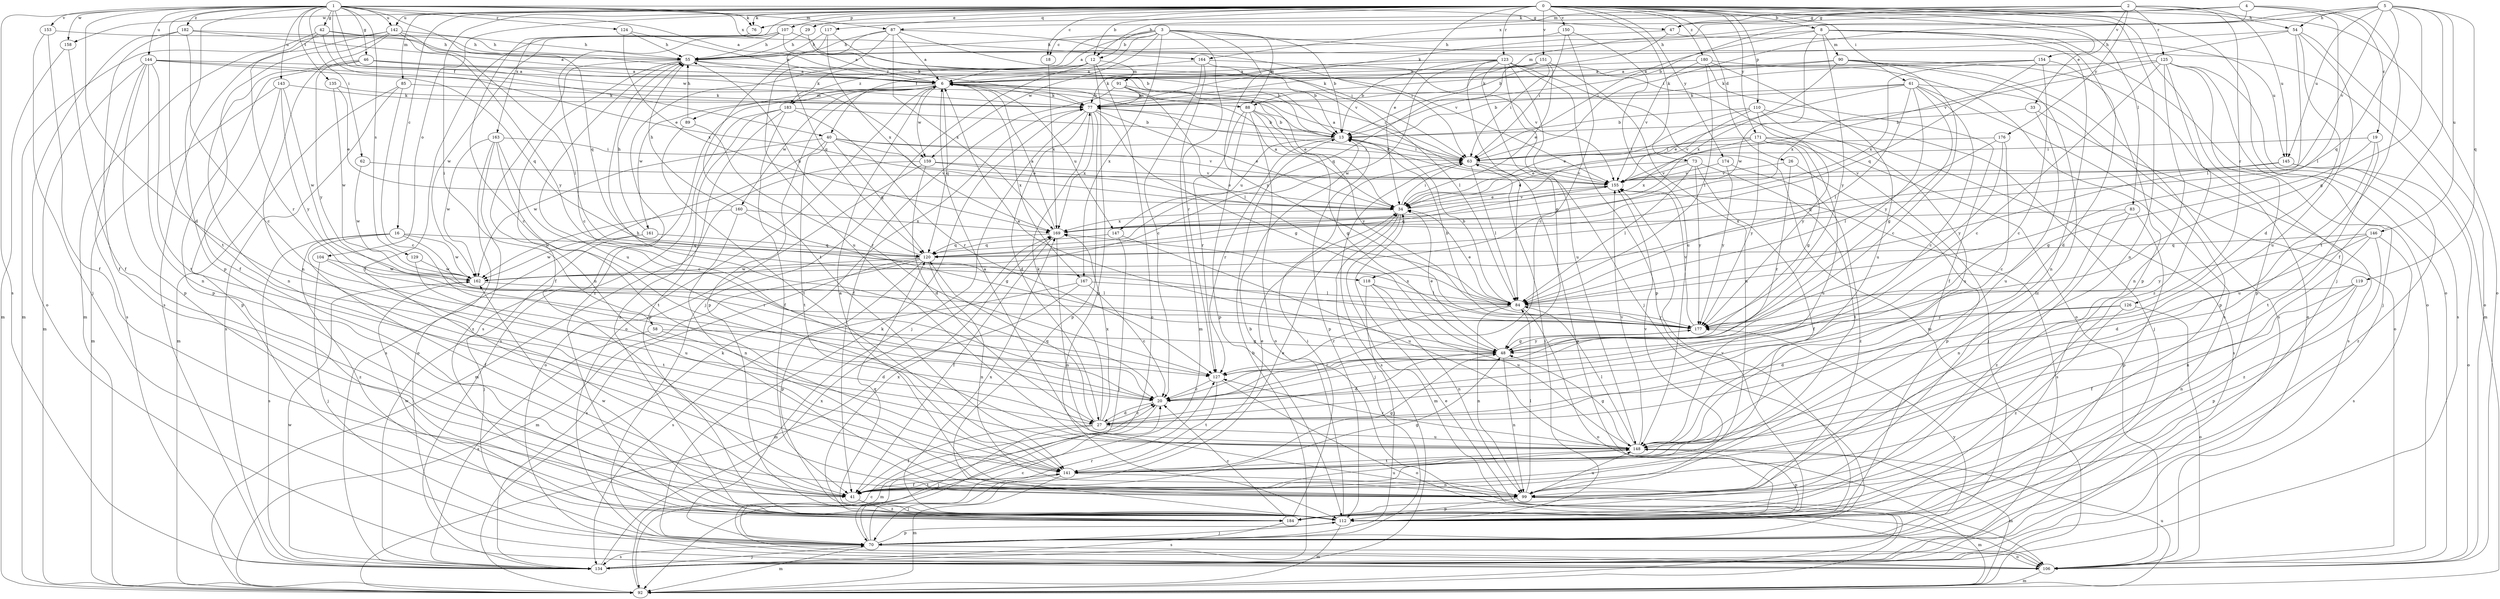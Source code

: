 strict digraph  {
0;
1;
2;
3;
4;
5;
6;
8;
12;
13;
16;
18;
19;
20;
26;
27;
29;
33;
34;
40;
41;
42;
46;
47;
48;
54;
55;
58;
61;
62;
63;
70;
73;
76;
77;
83;
84;
85;
87;
88;
89;
90;
91;
92;
99;
104;
106;
107;
110;
112;
117;
118;
119;
120;
123;
124;
125;
126;
127;
129;
134;
135;
141;
142;
143;
144;
145;
146;
147;
148;
150;
151;
153;
154;
155;
158;
159;
160;
161;
162;
163;
164;
167;
169;
171;
174;
176;
177;
180;
182;
183;
184;
0 -> 8  [label=b];
0 -> 12  [label=b];
0 -> 16  [label=c];
0 -> 18  [label=c];
0 -> 26  [label=d];
0 -> 29  [label=e];
0 -> 33  [label=e];
0 -> 34  [label=e];
0 -> 54  [label=h];
0 -> 58  [label=i];
0 -> 61  [label=i];
0 -> 70  [label=j];
0 -> 73  [label=k];
0 -> 76  [label=k];
0 -> 83  [label=l];
0 -> 85  [label=m];
0 -> 99  [label=n];
0 -> 104  [label=o];
0 -> 106  [label=o];
0 -> 107  [label=p];
0 -> 110  [label=p];
0 -> 117  [label=q];
0 -> 123  [label=r];
0 -> 142  [label=u];
0 -> 150  [label=v];
0 -> 151  [label=v];
0 -> 158  [label=w];
0 -> 163  [label=x];
0 -> 171  [label=y];
0 -> 174  [label=y];
0 -> 180  [label=z];
1 -> 6  [label=a];
1 -> 27  [label=d];
1 -> 40  [label=f];
1 -> 42  [label=g];
1 -> 46  [label=g];
1 -> 47  [label=g];
1 -> 62  [label=i];
1 -> 76  [label=k];
1 -> 87  [label=m];
1 -> 112  [label=p];
1 -> 118  [label=q];
1 -> 124  [label=r];
1 -> 129  [label=s];
1 -> 134  [label=s];
1 -> 135  [label=t];
1 -> 141  [label=t];
1 -> 142  [label=u];
1 -> 143  [label=u];
1 -> 144  [label=u];
1 -> 153  [label=v];
1 -> 158  [label=w];
1 -> 159  [label=w];
1 -> 164  [label=x];
1 -> 182  [label=z];
2 -> 12  [label=b];
2 -> 47  [label=g];
2 -> 87  [label=m];
2 -> 106  [label=o];
2 -> 125  [label=r];
2 -> 126  [label=r];
2 -> 145  [label=u];
2 -> 154  [label=v];
2 -> 164  [label=x];
2 -> 176  [label=y];
3 -> 6  [label=a];
3 -> 12  [label=b];
3 -> 13  [label=b];
3 -> 18  [label=c];
3 -> 40  [label=f];
3 -> 88  [label=m];
3 -> 127  [label=r];
3 -> 145  [label=u];
3 -> 159  [label=w];
3 -> 167  [label=x];
3 -> 177  [label=y];
3 -> 183  [label=z];
4 -> 13  [label=b];
4 -> 19  [label=c];
4 -> 47  [label=g];
4 -> 76  [label=k];
4 -> 77  [label=k];
4 -> 84  [label=l];
4 -> 141  [label=t];
5 -> 41  [label=f];
5 -> 48  [label=g];
5 -> 54  [label=h];
5 -> 63  [label=i];
5 -> 88  [label=m];
5 -> 118  [label=q];
5 -> 119  [label=q];
5 -> 145  [label=u];
5 -> 146  [label=u];
5 -> 155  [label=v];
6 -> 77  [label=k];
6 -> 88  [label=m];
6 -> 89  [label=m];
6 -> 106  [label=o];
6 -> 112  [label=p];
6 -> 120  [label=q];
6 -> 134  [label=s];
6 -> 147  [label=u];
6 -> 159  [label=w];
6 -> 160  [label=w];
6 -> 161  [label=w];
6 -> 167  [label=x];
8 -> 55  [label=h];
8 -> 63  [label=i];
8 -> 90  [label=m];
8 -> 99  [label=n];
8 -> 106  [label=o];
8 -> 112  [label=p];
8 -> 162  [label=w];
8 -> 177  [label=y];
12 -> 70  [label=j];
12 -> 91  [label=m];
12 -> 106  [label=o];
12 -> 112  [label=p];
12 -> 183  [label=z];
12 -> 184  [label=z];
13 -> 63  [label=i];
13 -> 112  [label=p];
13 -> 127  [label=r];
13 -> 147  [label=u];
16 -> 41  [label=f];
16 -> 120  [label=q];
16 -> 127  [label=r];
16 -> 134  [label=s];
16 -> 162  [label=w];
16 -> 184  [label=z];
18 -> 169  [label=x];
19 -> 48  [label=g];
19 -> 63  [label=i];
19 -> 141  [label=t];
19 -> 148  [label=u];
20 -> 27  [label=d];
20 -> 55  [label=h];
20 -> 92  [label=m];
26 -> 112  [label=p];
26 -> 127  [label=r];
26 -> 155  [label=v];
27 -> 20  [label=c];
27 -> 41  [label=f];
27 -> 70  [label=j];
27 -> 77  [label=k];
27 -> 120  [label=q];
27 -> 148  [label=u];
27 -> 169  [label=x];
29 -> 55  [label=h];
29 -> 77  [label=k];
33 -> 13  [label=b];
33 -> 134  [label=s];
33 -> 148  [label=u];
34 -> 6  [label=a];
34 -> 63  [label=i];
34 -> 70  [label=j];
34 -> 92  [label=m];
34 -> 155  [label=v];
34 -> 169  [label=x];
40 -> 34  [label=e];
40 -> 63  [label=i];
40 -> 120  [label=q];
40 -> 134  [label=s];
40 -> 141  [label=t];
40 -> 155  [label=v];
40 -> 162  [label=w];
41 -> 34  [label=e];
41 -> 48  [label=g];
41 -> 141  [label=t];
41 -> 148  [label=u];
41 -> 184  [label=z];
42 -> 13  [label=b];
42 -> 34  [label=e];
42 -> 55  [label=h];
42 -> 92  [label=m];
42 -> 127  [label=r];
46 -> 6  [label=a];
46 -> 13  [label=b];
46 -> 77  [label=k];
46 -> 99  [label=n];
46 -> 112  [label=p];
46 -> 177  [label=y];
47 -> 13  [label=b];
47 -> 55  [label=h];
47 -> 92  [label=m];
48 -> 6  [label=a];
48 -> 27  [label=d];
48 -> 34  [label=e];
48 -> 99  [label=n];
48 -> 127  [label=r];
48 -> 177  [label=y];
54 -> 27  [label=d];
54 -> 55  [label=h];
54 -> 84  [label=l];
54 -> 106  [label=o];
54 -> 148  [label=u];
54 -> 155  [label=v];
55 -> 6  [label=a];
55 -> 13  [label=b];
55 -> 41  [label=f];
55 -> 99  [label=n];
55 -> 148  [label=u];
58 -> 27  [label=d];
58 -> 48  [label=g];
58 -> 134  [label=s];
61 -> 13  [label=b];
61 -> 20  [label=c];
61 -> 34  [label=e];
61 -> 48  [label=g];
61 -> 77  [label=k];
61 -> 84  [label=l];
61 -> 106  [label=o];
61 -> 112  [label=p];
61 -> 177  [label=y];
62 -> 155  [label=v];
62 -> 162  [label=w];
63 -> 6  [label=a];
63 -> 84  [label=l];
63 -> 112  [label=p];
63 -> 134  [label=s];
63 -> 155  [label=v];
70 -> 20  [label=c];
70 -> 77  [label=k];
70 -> 92  [label=m];
70 -> 106  [label=o];
70 -> 112  [label=p];
70 -> 127  [label=r];
70 -> 134  [label=s];
70 -> 177  [label=y];
73 -> 34  [label=e];
73 -> 41  [label=f];
73 -> 84  [label=l];
73 -> 141  [label=t];
73 -> 155  [label=v];
73 -> 177  [label=y];
76 -> 20  [label=c];
77 -> 13  [label=b];
77 -> 27  [label=d];
77 -> 34  [label=e];
77 -> 48  [label=g];
77 -> 70  [label=j];
77 -> 112  [label=p];
77 -> 169  [label=x];
83 -> 99  [label=n];
83 -> 112  [label=p];
83 -> 169  [label=x];
83 -> 184  [label=z];
84 -> 13  [label=b];
84 -> 34  [label=e];
84 -> 99  [label=n];
84 -> 106  [label=o];
84 -> 127  [label=r];
84 -> 177  [label=y];
85 -> 20  [label=c];
85 -> 77  [label=k];
85 -> 92  [label=m];
85 -> 134  [label=s];
87 -> 6  [label=a];
87 -> 55  [label=h];
87 -> 63  [label=i];
87 -> 141  [label=t];
87 -> 148  [label=u];
87 -> 155  [label=v];
87 -> 169  [label=x];
88 -> 13  [label=b];
88 -> 48  [label=g];
88 -> 106  [label=o];
88 -> 112  [label=p];
88 -> 127  [label=r];
88 -> 177  [label=y];
89 -> 55  [label=h];
89 -> 127  [label=r];
89 -> 141  [label=t];
90 -> 6  [label=a];
90 -> 20  [label=c];
90 -> 77  [label=k];
90 -> 106  [label=o];
90 -> 134  [label=s];
90 -> 169  [label=x];
90 -> 184  [label=z];
91 -> 34  [label=e];
91 -> 41  [label=f];
91 -> 63  [label=i];
91 -> 77  [label=k];
91 -> 84  [label=l];
92 -> 20  [label=c];
92 -> 34  [label=e];
92 -> 77  [label=k];
92 -> 148  [label=u];
99 -> 6  [label=a];
99 -> 84  [label=l];
99 -> 92  [label=m];
99 -> 112  [label=p];
99 -> 148  [label=u];
104 -> 70  [label=j];
104 -> 141  [label=t];
104 -> 162  [label=w];
106 -> 92  [label=m];
107 -> 6  [label=a];
107 -> 20  [label=c];
107 -> 41  [label=f];
107 -> 55  [label=h];
107 -> 63  [label=i];
107 -> 162  [label=w];
110 -> 13  [label=b];
110 -> 34  [label=e];
110 -> 70  [label=j];
110 -> 148  [label=u];
110 -> 155  [label=v];
110 -> 177  [label=y];
112 -> 13  [label=b];
112 -> 63  [label=i];
112 -> 70  [label=j];
112 -> 92  [label=m];
112 -> 120  [label=q];
112 -> 155  [label=v];
112 -> 162  [label=w];
112 -> 169  [label=x];
117 -> 55  [label=h];
117 -> 120  [label=q];
117 -> 155  [label=v];
117 -> 169  [label=x];
118 -> 70  [label=j];
118 -> 84  [label=l];
118 -> 99  [label=n];
118 -> 148  [label=u];
119 -> 41  [label=f];
119 -> 84  [label=l];
119 -> 99  [label=n];
119 -> 112  [label=p];
120 -> 55  [label=h];
120 -> 92  [label=m];
120 -> 99  [label=n];
120 -> 112  [label=p];
120 -> 134  [label=s];
120 -> 162  [label=w];
123 -> 6  [label=a];
123 -> 13  [label=b];
123 -> 48  [label=g];
123 -> 70  [label=j];
123 -> 77  [label=k];
123 -> 84  [label=l];
123 -> 92  [label=m];
123 -> 106  [label=o];
123 -> 112  [label=p];
123 -> 148  [label=u];
123 -> 162  [label=w];
124 -> 6  [label=a];
124 -> 55  [label=h];
124 -> 169  [label=x];
125 -> 6  [label=a];
125 -> 20  [label=c];
125 -> 70  [label=j];
125 -> 99  [label=n];
125 -> 112  [label=p];
125 -> 134  [label=s];
125 -> 169  [label=x];
125 -> 184  [label=z];
126 -> 27  [label=d];
126 -> 106  [label=o];
126 -> 177  [label=y];
126 -> 184  [label=z];
127 -> 20  [label=c];
127 -> 106  [label=o];
127 -> 141  [label=t];
129 -> 148  [label=u];
129 -> 162  [label=w];
134 -> 13  [label=b];
134 -> 70  [label=j];
134 -> 162  [label=w];
134 -> 169  [label=x];
135 -> 34  [label=e];
135 -> 77  [label=k];
135 -> 162  [label=w];
141 -> 34  [label=e];
141 -> 41  [label=f];
141 -> 48  [label=g];
141 -> 70  [label=j];
141 -> 92  [label=m];
141 -> 99  [label=n];
141 -> 155  [label=v];
142 -> 41  [label=f];
142 -> 55  [label=h];
142 -> 84  [label=l];
142 -> 92  [label=m];
142 -> 99  [label=n];
142 -> 134  [label=s];
142 -> 177  [label=y];
143 -> 77  [label=k];
143 -> 92  [label=m];
143 -> 112  [label=p];
143 -> 162  [label=w];
143 -> 177  [label=y];
144 -> 6  [label=a];
144 -> 13  [label=b];
144 -> 92  [label=m];
144 -> 99  [label=n];
144 -> 112  [label=p];
144 -> 120  [label=q];
144 -> 134  [label=s];
144 -> 141  [label=t];
145 -> 106  [label=o];
145 -> 120  [label=q];
145 -> 155  [label=v];
145 -> 184  [label=z];
146 -> 27  [label=d];
146 -> 99  [label=n];
146 -> 120  [label=q];
146 -> 134  [label=s];
146 -> 177  [label=y];
146 -> 184  [label=z];
147 -> 70  [label=j];
147 -> 120  [label=q];
147 -> 148  [label=u];
148 -> 6  [label=a];
148 -> 48  [label=g];
148 -> 84  [label=l];
148 -> 92  [label=m];
148 -> 112  [label=p];
148 -> 127  [label=r];
148 -> 141  [label=t];
148 -> 155  [label=v];
150 -> 20  [label=c];
150 -> 55  [label=h];
150 -> 63  [label=i];
150 -> 148  [label=u];
151 -> 6  [label=a];
151 -> 34  [label=e];
151 -> 63  [label=i];
151 -> 77  [label=k];
151 -> 99  [label=n];
151 -> 120  [label=q];
153 -> 41  [label=f];
153 -> 55  [label=h];
153 -> 70  [label=j];
154 -> 6  [label=a];
154 -> 20  [label=c];
154 -> 27  [label=d];
154 -> 77  [label=k];
154 -> 120  [label=q];
154 -> 169  [label=x];
155 -> 34  [label=e];
155 -> 77  [label=k];
155 -> 120  [label=q];
155 -> 134  [label=s];
158 -> 41  [label=f];
158 -> 92  [label=m];
159 -> 27  [label=d];
159 -> 34  [label=e];
159 -> 92  [label=m];
159 -> 106  [label=o];
159 -> 155  [label=v];
160 -> 48  [label=g];
160 -> 55  [label=h];
160 -> 99  [label=n];
160 -> 162  [label=w];
160 -> 169  [label=x];
161 -> 55  [label=h];
161 -> 70  [label=j];
161 -> 120  [label=q];
161 -> 162  [label=w];
162 -> 84  [label=l];
163 -> 20  [label=c];
163 -> 63  [label=i];
163 -> 106  [label=o];
163 -> 141  [label=t];
163 -> 162  [label=w];
163 -> 184  [label=z];
164 -> 6  [label=a];
164 -> 20  [label=c];
164 -> 84  [label=l];
164 -> 92  [label=m];
164 -> 155  [label=v];
167 -> 20  [label=c];
167 -> 84  [label=l];
167 -> 92  [label=m];
167 -> 134  [label=s];
169 -> 6  [label=a];
169 -> 41  [label=f];
169 -> 99  [label=n];
169 -> 120  [label=q];
171 -> 34  [label=e];
171 -> 48  [label=g];
171 -> 63  [label=i];
171 -> 70  [label=j];
171 -> 134  [label=s];
171 -> 148  [label=u];
171 -> 169  [label=x];
171 -> 177  [label=y];
174 -> 155  [label=v];
174 -> 177  [label=y];
174 -> 184  [label=z];
176 -> 20  [label=c];
176 -> 63  [label=i];
176 -> 84  [label=l];
176 -> 177  [label=y];
177 -> 13  [label=b];
177 -> 48  [label=g];
177 -> 155  [label=v];
177 -> 169  [label=x];
180 -> 6  [label=a];
180 -> 41  [label=f];
180 -> 84  [label=l];
180 -> 134  [label=s];
180 -> 148  [label=u];
180 -> 155  [label=v];
182 -> 6  [label=a];
182 -> 20  [label=c];
182 -> 41  [label=f];
182 -> 55  [label=h];
182 -> 106  [label=o];
183 -> 13  [label=b];
183 -> 41  [label=f];
183 -> 112  [label=p];
183 -> 127  [label=r];
183 -> 134  [label=s];
183 -> 184  [label=z];
184 -> 20  [label=c];
184 -> 63  [label=i];
184 -> 134  [label=s];
184 -> 162  [label=w];
184 -> 169  [label=x];
}
